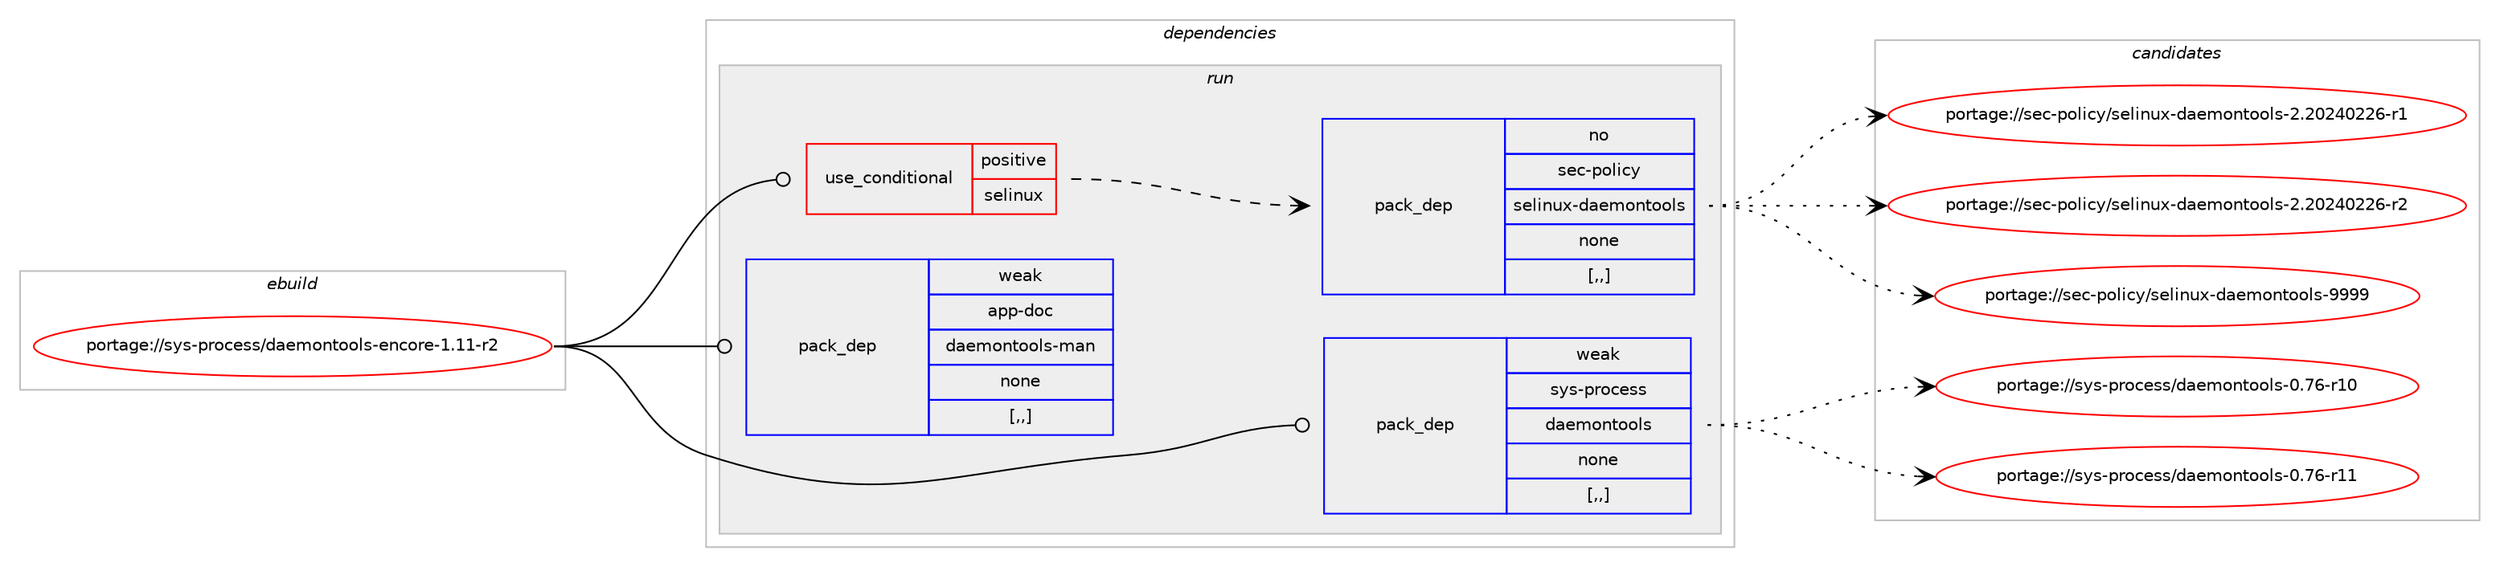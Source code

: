 digraph prolog {

# *************
# Graph options
# *************

newrank=true;
concentrate=true;
compound=true;
graph [rankdir=LR,fontname=Helvetica,fontsize=10,ranksep=1.5];#, ranksep=2.5, nodesep=0.2];
edge  [arrowhead=vee];
node  [fontname=Helvetica,fontsize=10];

# **********
# The ebuild
# **********

subgraph cluster_leftcol {
color=gray;
rank=same;
label=<<i>ebuild</i>>;
id [label="portage://sys-process/daemontools-encore-1.11-r2", color=red, width=4, href="../sys-process/daemontools-encore-1.11-r2.svg"];
}

# ****************
# The dependencies
# ****************

subgraph cluster_midcol {
color=gray;
label=<<i>dependencies</i>>;
subgraph cluster_compile {
fillcolor="#eeeeee";
style=filled;
label=<<i>compile</i>>;
}
subgraph cluster_compileandrun {
fillcolor="#eeeeee";
style=filled;
label=<<i>compile and run</i>>;
}
subgraph cluster_run {
fillcolor="#eeeeee";
style=filled;
label=<<i>run</i>>;
subgraph cond115641 {
dependency433351 [label=<<TABLE BORDER="0" CELLBORDER="1" CELLSPACING="0" CELLPADDING="4"><TR><TD ROWSPAN="3" CELLPADDING="10">use_conditional</TD></TR><TR><TD>positive</TD></TR><TR><TD>selinux</TD></TR></TABLE>>, shape=none, color=red];
subgraph pack314776 {
dependency433352 [label=<<TABLE BORDER="0" CELLBORDER="1" CELLSPACING="0" CELLPADDING="4" WIDTH="220"><TR><TD ROWSPAN="6" CELLPADDING="30">pack_dep</TD></TR><TR><TD WIDTH="110">no</TD></TR><TR><TD>sec-policy</TD></TR><TR><TD>selinux-daemontools</TD></TR><TR><TD>none</TD></TR><TR><TD>[,,]</TD></TR></TABLE>>, shape=none, color=blue];
}
dependency433351:e -> dependency433352:w [weight=20,style="dashed",arrowhead="vee"];
}
id:e -> dependency433351:w [weight=20,style="solid",arrowhead="odot"];
subgraph pack314777 {
dependency433353 [label=<<TABLE BORDER="0" CELLBORDER="1" CELLSPACING="0" CELLPADDING="4" WIDTH="220"><TR><TD ROWSPAN="6" CELLPADDING="30">pack_dep</TD></TR><TR><TD WIDTH="110">weak</TD></TR><TR><TD>app-doc</TD></TR><TR><TD>daemontools-man</TD></TR><TR><TD>none</TD></TR><TR><TD>[,,]</TD></TR></TABLE>>, shape=none, color=blue];
}
id:e -> dependency433353:w [weight=20,style="solid",arrowhead="odot"];
subgraph pack314778 {
dependency433354 [label=<<TABLE BORDER="0" CELLBORDER="1" CELLSPACING="0" CELLPADDING="4" WIDTH="220"><TR><TD ROWSPAN="6" CELLPADDING="30">pack_dep</TD></TR><TR><TD WIDTH="110">weak</TD></TR><TR><TD>sys-process</TD></TR><TR><TD>daemontools</TD></TR><TR><TD>none</TD></TR><TR><TD>[,,]</TD></TR></TABLE>>, shape=none, color=blue];
}
id:e -> dependency433354:w [weight=20,style="solid",arrowhead="odot"];
}
}

# **************
# The candidates
# **************

subgraph cluster_choices {
rank=same;
color=gray;
label=<<i>candidates</i>>;

subgraph choice314776 {
color=black;
nodesep=1;
choice11510199451121111081059912147115101108105110117120451009710110911111011611111110811545504650485052485050544511449 [label="portage://sec-policy/selinux-daemontools-2.20240226-r1", color=red, width=4,href="../sec-policy/selinux-daemontools-2.20240226-r1.svg"];
choice11510199451121111081059912147115101108105110117120451009710110911111011611111110811545504650485052485050544511450 [label="portage://sec-policy/selinux-daemontools-2.20240226-r2", color=red, width=4,href="../sec-policy/selinux-daemontools-2.20240226-r2.svg"];
choice1151019945112111108105991214711510110810511011712045100971011091111101161111111081154557575757 [label="portage://sec-policy/selinux-daemontools-9999", color=red, width=4,href="../sec-policy/selinux-daemontools-9999.svg"];
dependency433352:e -> choice11510199451121111081059912147115101108105110117120451009710110911111011611111110811545504650485052485050544511449:w [style=dotted,weight="100"];
dependency433352:e -> choice11510199451121111081059912147115101108105110117120451009710110911111011611111110811545504650485052485050544511450:w [style=dotted,weight="100"];
dependency433352:e -> choice1151019945112111108105991214711510110810511011712045100971011091111101161111111081154557575757:w [style=dotted,weight="100"];
}
subgraph choice314777 {
color=black;
nodesep=1;
}
subgraph choice314778 {
color=black;
nodesep=1;
choice115121115451121141119910111511547100971011091111101161111111081154548465554451144948 [label="portage://sys-process/daemontools-0.76-r10", color=red, width=4,href="../sys-process/daemontools-0.76-r10.svg"];
choice115121115451121141119910111511547100971011091111101161111111081154548465554451144949 [label="portage://sys-process/daemontools-0.76-r11", color=red, width=4,href="../sys-process/daemontools-0.76-r11.svg"];
dependency433354:e -> choice115121115451121141119910111511547100971011091111101161111111081154548465554451144948:w [style=dotted,weight="100"];
dependency433354:e -> choice115121115451121141119910111511547100971011091111101161111111081154548465554451144949:w [style=dotted,weight="100"];
}
}

}
